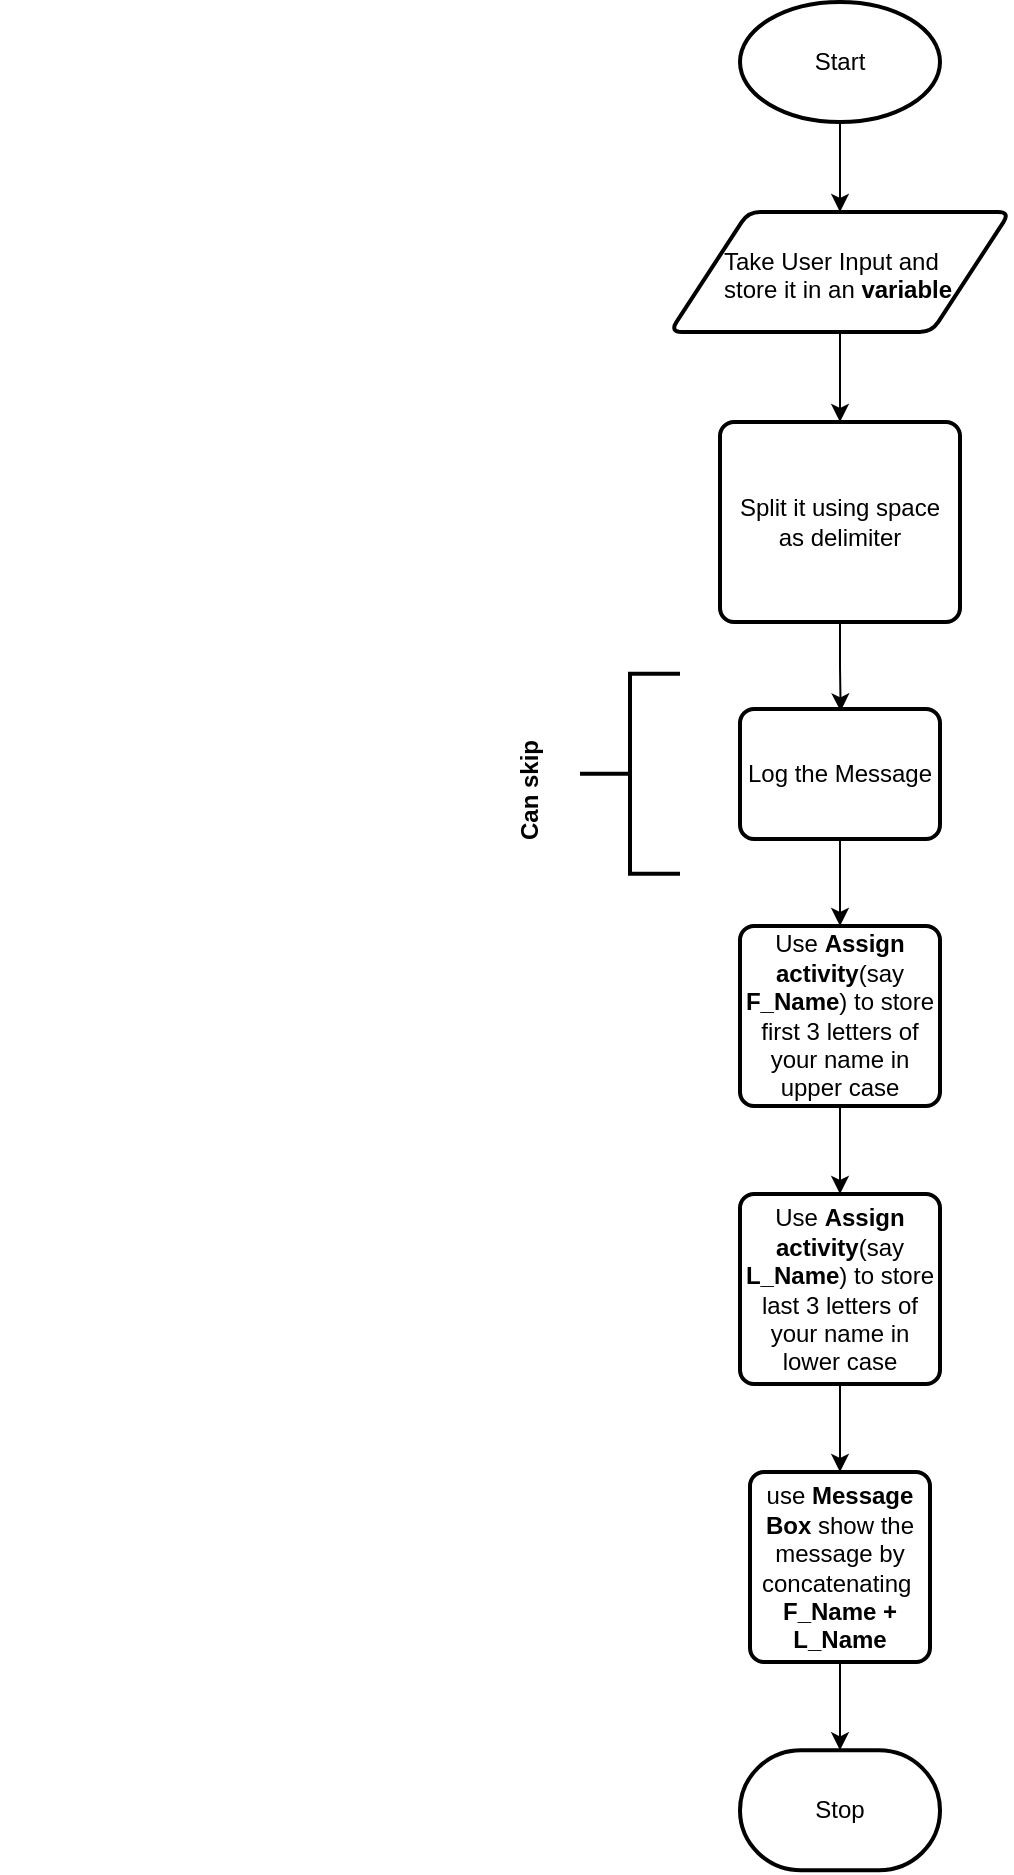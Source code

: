 <mxfile version="11.1.4" type="github"><diagram id="VpQ5v4146yhMrzgoc62-" name="Page-1"><mxGraphModel dx="723" dy="377" grid="1" gridSize="10" guides="1" tooltips="1" connect="1" arrows="1" fold="1" page="1" pageScale="1" pageWidth="850" pageHeight="1100" math="0" shadow="0"><root><mxCell id="0"/><mxCell id="1" parent="0"/><mxCell id="_9QYwcXGhx8Km5x3bg2t-40" style="edgeStyle=orthogonalEdgeStyle;rounded=0;orthogonalLoop=1;jettySize=auto;html=1;entryX=0.5;entryY=0;entryDx=0;entryDy=0;" edge="1" parent="1" source="_9QYwcXGhx8Km5x3bg2t-3" target="_9QYwcXGhx8Km5x3bg2t-7"><mxGeometry relative="1" as="geometry"/></mxCell><mxCell id="_9QYwcXGhx8Km5x3bg2t-3" value="Start" style="strokeWidth=2;html=1;shape=mxgraph.flowchart.start_1;whiteSpace=wrap;" vertex="1" parent="1"><mxGeometry x="390" y="40" width="100" height="60" as="geometry"/></mxCell><mxCell id="_9QYwcXGhx8Km5x3bg2t-12" style="edgeStyle=orthogonalEdgeStyle;rounded=0;orthogonalLoop=1;jettySize=auto;html=1;entryX=0.5;entryY=0;entryDx=0;entryDy=0;" edge="1" parent="1" source="_9QYwcXGhx8Km5x3bg2t-7" target="_9QYwcXGhx8Km5x3bg2t-10"><mxGeometry relative="1" as="geometry"/></mxCell><mxCell id="_9QYwcXGhx8Km5x3bg2t-7" value="" style="verticalLabelPosition=bottom;verticalAlign=top;html=1;strokeWidth=2;shape=parallelogram;perimeter=parallelogramPerimeter;whiteSpace=wrap;rounded=1;arcSize=12;size=0.23;" vertex="1" parent="1"><mxGeometry x="355" y="145" width="170" height="60" as="geometry"/></mxCell><mxCell id="_9QYwcXGhx8Km5x3bg2t-14" style="edgeStyle=orthogonalEdgeStyle;rounded=0;orthogonalLoop=1;jettySize=auto;html=1;entryX=0.5;entryY=0;entryDx=0;entryDy=0;entryPerimeter=0;" edge="1" parent="1" source="_9QYwcXGhx8Km5x3bg2t-10"><mxGeometry relative="1" as="geometry"><mxPoint x="440.333" y="394.667" as="targetPoint"/></mxGeometry></mxCell><mxCell id="_9QYwcXGhx8Km5x3bg2t-10" value="Split it using space&lt;br&gt;as delimiter" style="rounded=1;whiteSpace=wrap;html=1;absoluteArcSize=1;arcSize=14;strokeWidth=2;" vertex="1" parent="1"><mxGeometry x="380" y="250" width="120" height="100" as="geometry"/></mxCell><mxCell id="_9QYwcXGhx8Km5x3bg2t-17" value="Stop" style="strokeWidth=2;html=1;shape=mxgraph.flowchart.terminator;whiteSpace=wrap;" vertex="1" parent="1"><mxGeometry x="390" y="914.167" width="100" height="60" as="geometry"/></mxCell><mxCell id="_9QYwcXGhx8Km5x3bg2t-31" style="edgeStyle=orthogonalEdgeStyle;rounded=0;orthogonalLoop=1;jettySize=auto;html=1;exitX=0.5;exitY=1;exitDx=0;exitDy=0;entryX=0.5;entryY=0;entryDx=0;entryDy=0;" edge="1" parent="1" source="_9QYwcXGhx8Km5x3bg2t-19" target="_9QYwcXGhx8Km5x3bg2t-29"><mxGeometry relative="1" as="geometry"/></mxCell><mxCell id="_9QYwcXGhx8Km5x3bg2t-19" value="Log the Message" style="rounded=1;whiteSpace=wrap;html=1;absoluteArcSize=1;arcSize=14;strokeWidth=2;" vertex="1" parent="1"><mxGeometry x="390" y="393.5" width="100" height="65" as="geometry"/></mxCell><mxCell id="_9QYwcXGhx8Km5x3bg2t-22" value="Take User Input and &lt;br&gt;store it in an &lt;b&gt;variable&lt;/b&gt;" style="text;html=1;resizable=0;points=[];autosize=1;align=left;verticalAlign=top;spacingTop=-4;" vertex="1" parent="1"><mxGeometry x="380" y="160" width="130" height="30" as="geometry"/></mxCell><mxCell id="_9QYwcXGhx8Km5x3bg2t-27" value="&amp;nbsp;" style="text;html=1;resizable=0;points=[];autosize=1;align=left;verticalAlign=top;spacingTop=-4;rotation=-90;" vertex="1" parent="1"><mxGeometry x="20" y="500" width="20" height="20" as="geometry"/></mxCell><mxCell id="_9QYwcXGhx8Km5x3bg2t-32" style="edgeStyle=orthogonalEdgeStyle;rounded=0;orthogonalLoop=1;jettySize=auto;html=1;exitX=0.5;exitY=1;exitDx=0;exitDy=0;" edge="1" parent="1" source="_9QYwcXGhx8Km5x3bg2t-29" target="_9QYwcXGhx8Km5x3bg2t-30"><mxGeometry relative="1" as="geometry"/></mxCell><mxCell id="_9QYwcXGhx8Km5x3bg2t-29" value="Use &lt;b&gt;Assign activity&lt;/b&gt;(say &lt;b&gt;F_Name&lt;/b&gt;) to store first 3 letters of your name in upper case" style="rounded=1;whiteSpace=wrap;html=1;absoluteArcSize=1;arcSize=14;strokeWidth=2;" vertex="1" parent="1"><mxGeometry x="390" y="502" width="100" height="90" as="geometry"/></mxCell><mxCell id="_9QYwcXGhx8Km5x3bg2t-35" style="edgeStyle=orthogonalEdgeStyle;rounded=0;orthogonalLoop=1;jettySize=auto;html=1;" edge="1" parent="1" source="_9QYwcXGhx8Km5x3bg2t-30" target="_9QYwcXGhx8Km5x3bg2t-34"><mxGeometry relative="1" as="geometry"/></mxCell><mxCell id="_9QYwcXGhx8Km5x3bg2t-30" value="Use &lt;b&gt;Assign activity&lt;/b&gt;(say &lt;b&gt;L_Name&lt;/b&gt;) to store last 3 letters of your name in lower case" style="rounded=1;whiteSpace=wrap;html=1;absoluteArcSize=1;arcSize=14;strokeWidth=2;" vertex="1" parent="1"><mxGeometry x="390" y="636" width="100" height="95" as="geometry"/></mxCell><mxCell id="_9QYwcXGhx8Km5x3bg2t-36" style="edgeStyle=orthogonalEdgeStyle;rounded=0;orthogonalLoop=1;jettySize=auto;html=1;" edge="1" parent="1" source="_9QYwcXGhx8Km5x3bg2t-34" target="_9QYwcXGhx8Km5x3bg2t-17"><mxGeometry relative="1" as="geometry"/></mxCell><mxCell id="_9QYwcXGhx8Km5x3bg2t-34" value="use &lt;b&gt;Message Box&lt;/b&gt; show the message by concatenating&amp;nbsp; &lt;b&gt;F_Name +&lt;/b&gt; &lt;b&gt;L_Name&lt;/b&gt;" style="rounded=1;whiteSpace=wrap;html=1;absoluteArcSize=1;arcSize=14;strokeWidth=2;" vertex="1" parent="1"><mxGeometry x="395" y="775" width="90" height="95" as="geometry"/></mxCell><mxCell id="_9QYwcXGhx8Km5x3bg2t-38" value="" style="strokeWidth=2;html=1;shape=mxgraph.flowchart.annotation_2;align=left;pointerEvents=1" vertex="1" parent="1"><mxGeometry x="310" y="375.833" width="50" height="100" as="geometry"/></mxCell><mxCell id="_9QYwcXGhx8Km5x3bg2t-39" value="&lt;b&gt;Can skip&lt;/b&gt;" style="text;html=1;resizable=0;points=[];autosize=1;align=left;verticalAlign=top;spacingTop=-4;rotation=-90;" vertex="1" parent="1"><mxGeometry x="250" y="416" width="70" height="20" as="geometry"/></mxCell></root></mxGraphModel></diagram></mxfile>